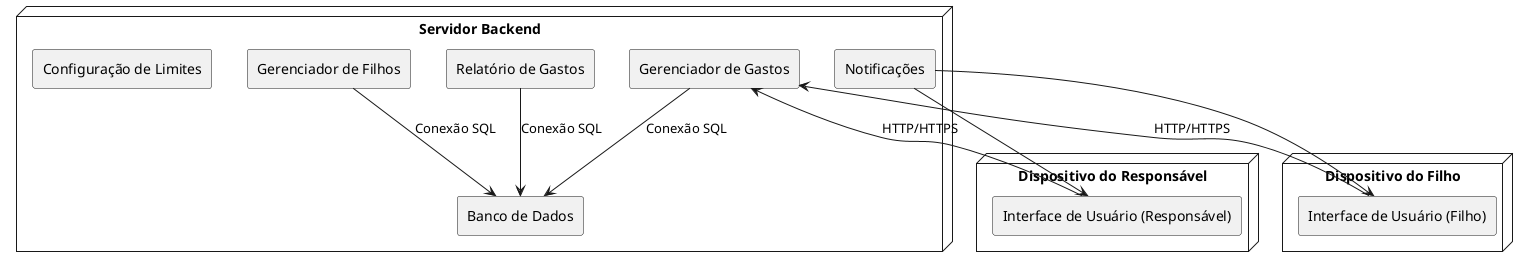 @startuml
skinparam nodeStyle rectangle
skinparam componentStyle rectangle

node "Servidor Backend" {
    [Gerenciador de Gastos]
    [Gerenciador de Filhos]
    [Notificações]
    [Relatório de Gastos]
    [Configuração de Limites]
    [Banco de Dados]
}

node "Dispositivo do Responsável" {
    [Interface de Usuário (Responsável)]
}

node "Dispositivo do Filho" {
    [Interface de Usuário (Filho)]
}

' Conexões
[Interface de Usuário (Responsável)] --> [Gerenciador de Gastos] : HTTP/HTTPS
[Interface de Usuário (Filho)] --> [Gerenciador de Gastos] : HTTP/HTTPS

[Gerenciador de Gastos] --> [Banco de Dados] : Conexão SQL
[Gerenciador de Filhos] --> [Banco de Dados] : Conexão SQL
[Relatório de Gastos] --> [Banco de Dados] : Conexão SQL

[Notificações] --> [Interface de Usuário (Responsável)]
[Notificações] --> [Interface de Usuário (Filho)]
@enduml
